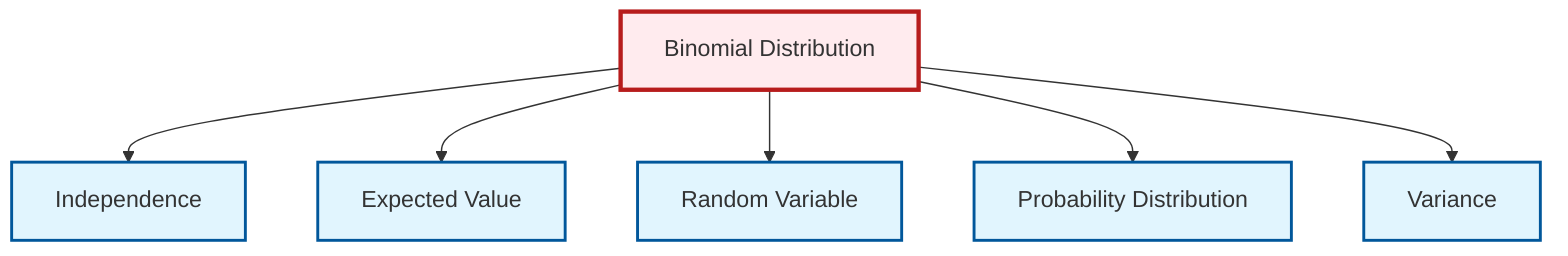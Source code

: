 graph TD
    classDef definition fill:#e1f5fe,stroke:#01579b,stroke-width:2px
    classDef theorem fill:#f3e5f5,stroke:#4a148c,stroke-width:2px
    classDef axiom fill:#fff3e0,stroke:#e65100,stroke-width:2px
    classDef example fill:#e8f5e9,stroke:#1b5e20,stroke-width:2px
    classDef current fill:#ffebee,stroke:#b71c1c,stroke-width:3px
    def-binomial-distribution["Binomial Distribution"]:::definition
    def-variance["Variance"]:::definition
    def-probability-distribution["Probability Distribution"]:::definition
    def-random-variable["Random Variable"]:::definition
    def-independence["Independence"]:::definition
    def-expectation["Expected Value"]:::definition
    def-binomial-distribution --> def-independence
    def-binomial-distribution --> def-expectation
    def-binomial-distribution --> def-random-variable
    def-binomial-distribution --> def-probability-distribution
    def-binomial-distribution --> def-variance
    class def-binomial-distribution current